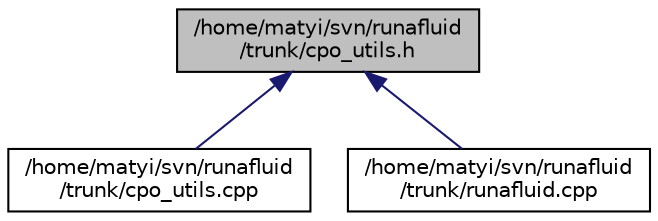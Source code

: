 digraph "/home/matyi/svn/runafluid/trunk/cpo_utils.h"
{
  edge [fontname="Helvetica",fontsize="10",labelfontname="Helvetica",labelfontsize="10"];
  node [fontname="Helvetica",fontsize="10",shape=record];
  Node1 [label="/home/matyi/svn/runafluid\l/trunk/cpo_utils.h",height=0.2,width=0.4,color="black", fillcolor="grey75", style="filled", fontcolor="black"];
  Node1 -> Node2 [dir="back",color="midnightblue",fontsize="10",style="solid",fontname="Helvetica"];
  Node2 [label="/home/matyi/svn/runafluid\l/trunk/cpo_utils.cpp",height=0.2,width=0.4,color="black", fillcolor="white", style="filled",URL="$cpo__utils_8cpp.html"];
  Node1 -> Node3 [dir="back",color="midnightblue",fontsize="10",style="solid",fontname="Helvetica"];
  Node3 [label="/home/matyi/svn/runafluid\l/trunk/runafluid.cpp",height=0.2,width=0.4,color="black", fillcolor="white", style="filled",URL="$runafluid_8cpp.html"];
}
